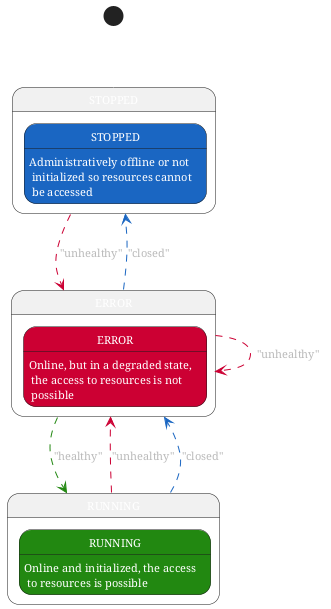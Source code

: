 @startuml Provider-States-Events

skinparam backgroundColor transparent

!STOPPED_STATE = "1a66c2"
!RUNNING_STATE = "228811"
!FAILED_STATE = "CC0033"

skinparam State {
  borderColor #1b1b1b
  FontColor #fff
  FontName Serif
  FontSize 11
  stereotypeFontColor #aaa
  stereotypeFontSize 11
  arrowColor #fff
  arrowFontName Serif
  arrowFontColor #bbb
  arrowFontSize 11
  startColor $ACCENT
  endColor $ACCENTDARK
}

state STOPPED {
    state STOPPED #STOPPED_STATE: Administratively offline or not\n initialized so resources cannot\n be accessed
}
state RUNNING {
    state RUNNING #RUNNING_STATE: Online and initialized, the access\n to resources is possible
}
state ERROR {
    state ERROR #FAILED_STATE: Online, but in a degraded state,\n the access to resources is not\n possible
}
    
[*] --> STOPPED
STOPPED -[#FAILED_STATE,dashed]-> ERROR : "unhealthy"
RUNNING -[#FAILED_STATE,dashed]-> ERROR : "unhealthy"
RUNNING -[#STOPPED_STATE,dashed]-> ERROR : "closed"
ERROR -[#FAILED_STATE,dashed]-> ERROR: "unhealthy"
ERROR -[#RUNNING_STATE,dashed]-> RUNNING: "healthy"
ERROR -[#STOPPED_STATE,dashed]-> STOPPED: "closed"

@enduml